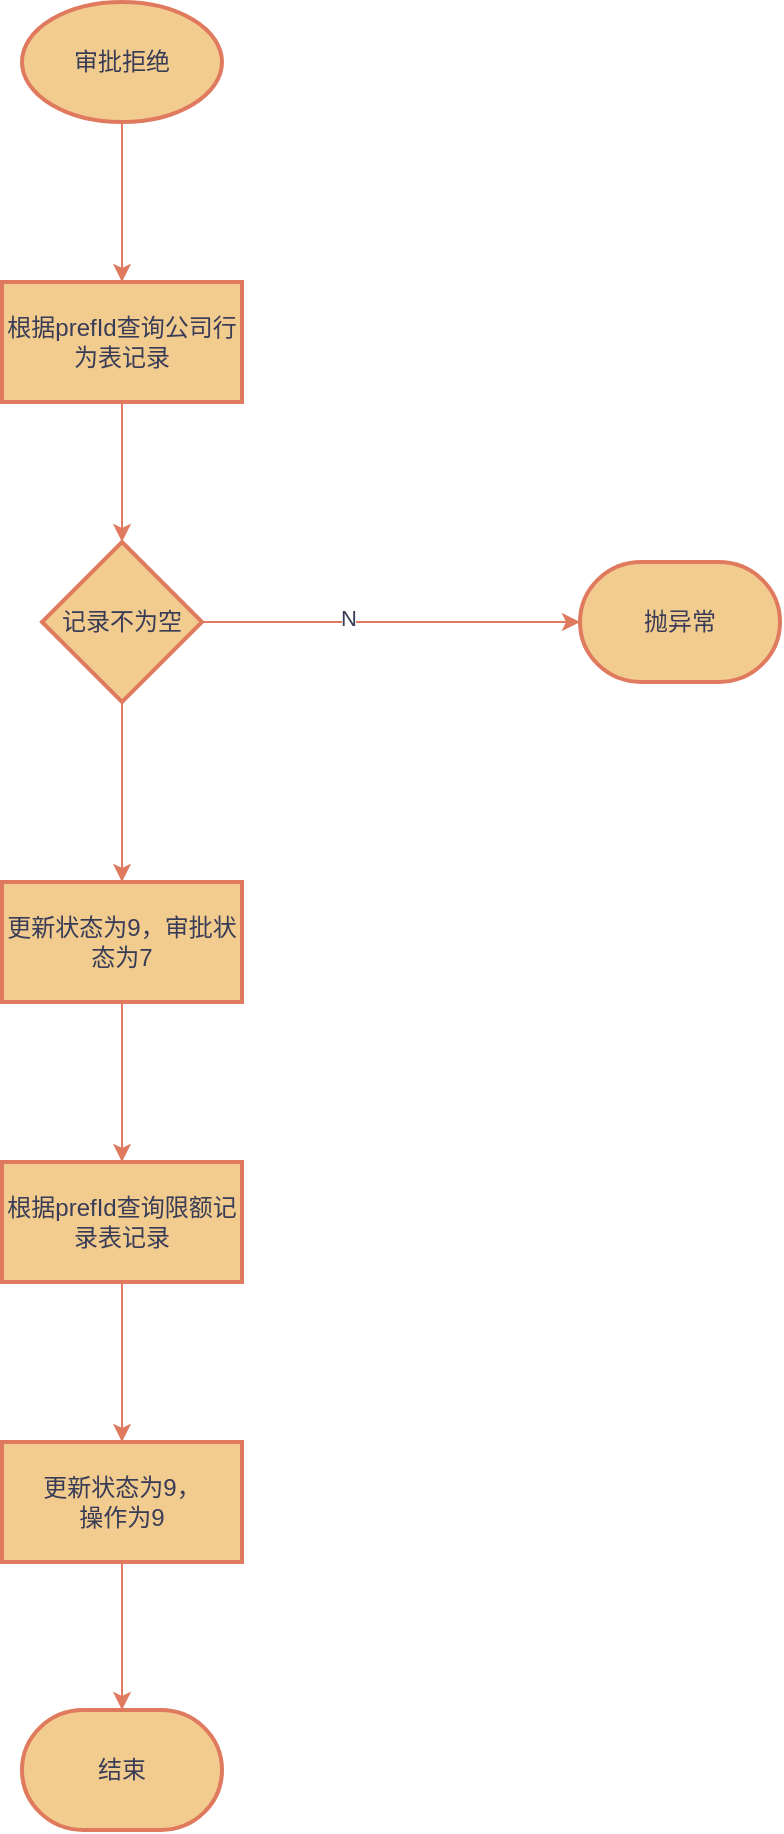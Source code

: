 <mxfile version="24.7.12">
  <diagram name="第 1 页" id="NFcAwC_h-Sjk0Ew6CtU0">
    <mxGraphModel dx="1434" dy="738" grid="0" gridSize="10" guides="1" tooltips="1" connect="1" arrows="1" fold="1" page="0" pageScale="1" pageWidth="827" pageHeight="1169" math="0" shadow="0">
      <root>
        <mxCell id="0" />
        <mxCell id="1" parent="0" />
        <mxCell id="ji5jKgd54IJvKmhF62ud-3" value="" style="edgeStyle=orthogonalEdgeStyle;rounded=0;orthogonalLoop=1;jettySize=auto;html=1;strokeColor=#E07A5F;fontColor=#393C56;fillColor=#F2CC8F;" edge="1" parent="1" source="ji5jKgd54IJvKmhF62ud-1" target="ji5jKgd54IJvKmhF62ud-2">
          <mxGeometry relative="1" as="geometry" />
        </mxCell>
        <mxCell id="ji5jKgd54IJvKmhF62ud-1" value="审批拒绝" style="strokeWidth=2;html=1;shape=mxgraph.flowchart.start_1;whiteSpace=wrap;strokeColor=#E07A5F;fontColor=#393C56;fillColor=#F2CC8F;" vertex="1" parent="1">
          <mxGeometry x="210" y="104" width="100" height="60" as="geometry" />
        </mxCell>
        <mxCell id="ji5jKgd54IJvKmhF62ud-5" value="" style="edgeStyle=orthogonalEdgeStyle;rounded=0;orthogonalLoop=1;jettySize=auto;html=1;strokeColor=#E07A5F;fontColor=#393C56;fillColor=#F2CC8F;" edge="1" parent="1" source="ji5jKgd54IJvKmhF62ud-2" target="ji5jKgd54IJvKmhF62ud-4">
          <mxGeometry relative="1" as="geometry" />
        </mxCell>
        <mxCell id="ji5jKgd54IJvKmhF62ud-2" value="根据prefId查询公司行为表记录" style="whiteSpace=wrap;html=1;fillColor=#F2CC8F;strokeColor=#E07A5F;fontColor=#393C56;strokeWidth=2;" vertex="1" parent="1">
          <mxGeometry x="200" y="244" width="120" height="60" as="geometry" />
        </mxCell>
        <mxCell id="ji5jKgd54IJvKmhF62ud-7" style="edgeStyle=orthogonalEdgeStyle;rounded=0;orthogonalLoop=1;jettySize=auto;html=1;exitX=1;exitY=0.5;exitDx=0;exitDy=0;strokeColor=#E07A5F;fontColor=#393C56;fillColor=#F2CC8F;" edge="1" parent="1" source="ji5jKgd54IJvKmhF62ud-4" target="ji5jKgd54IJvKmhF62ud-6">
          <mxGeometry relative="1" as="geometry" />
        </mxCell>
        <mxCell id="ji5jKgd54IJvKmhF62ud-8" value="N" style="edgeLabel;html=1;align=center;verticalAlign=middle;resizable=0;points=[];strokeColor=#E07A5F;fontColor=#393C56;fillColor=#F2CC8F;" vertex="1" connectable="0" parent="ji5jKgd54IJvKmhF62ud-7">
          <mxGeometry x="-0.228" y="2" relative="1" as="geometry">
            <mxPoint as="offset" />
          </mxGeometry>
        </mxCell>
        <mxCell id="ji5jKgd54IJvKmhF62ud-10" value="" style="edgeStyle=orthogonalEdgeStyle;rounded=0;orthogonalLoop=1;jettySize=auto;html=1;strokeColor=#E07A5F;fontColor=#393C56;fillColor=#F2CC8F;" edge="1" parent="1" source="ji5jKgd54IJvKmhF62ud-4" target="ji5jKgd54IJvKmhF62ud-9">
          <mxGeometry relative="1" as="geometry" />
        </mxCell>
        <mxCell id="ji5jKgd54IJvKmhF62ud-4" value="记录不为空" style="rhombus;whiteSpace=wrap;html=1;fillColor=#F2CC8F;strokeColor=#E07A5F;fontColor=#393C56;strokeWidth=2;" vertex="1" parent="1">
          <mxGeometry x="220" y="374" width="80" height="80" as="geometry" />
        </mxCell>
        <mxCell id="ji5jKgd54IJvKmhF62ud-6" value="抛异常" style="strokeWidth=2;html=1;shape=mxgraph.flowchart.terminator;whiteSpace=wrap;strokeColor=#E07A5F;fontColor=#393C56;fillColor=#F2CC8F;" vertex="1" parent="1">
          <mxGeometry x="489" y="384" width="100" height="60" as="geometry" />
        </mxCell>
        <mxCell id="ji5jKgd54IJvKmhF62ud-12" value="" style="edgeStyle=orthogonalEdgeStyle;rounded=0;orthogonalLoop=1;jettySize=auto;html=1;strokeColor=#E07A5F;fontColor=#393C56;fillColor=#F2CC8F;" edge="1" parent="1" source="ji5jKgd54IJvKmhF62ud-9" target="ji5jKgd54IJvKmhF62ud-11">
          <mxGeometry relative="1" as="geometry" />
        </mxCell>
        <mxCell id="ji5jKgd54IJvKmhF62ud-9" value="更新状态为9，审批状态为7" style="whiteSpace=wrap;html=1;fillColor=#F2CC8F;strokeColor=#E07A5F;fontColor=#393C56;strokeWidth=2;" vertex="1" parent="1">
          <mxGeometry x="200" y="544" width="120" height="60" as="geometry" />
        </mxCell>
        <mxCell id="ji5jKgd54IJvKmhF62ud-14" value="" style="edgeStyle=orthogonalEdgeStyle;rounded=0;orthogonalLoop=1;jettySize=auto;html=1;strokeColor=#E07A5F;fontColor=#393C56;fillColor=#F2CC8F;" edge="1" parent="1" source="ji5jKgd54IJvKmhF62ud-11" target="ji5jKgd54IJvKmhF62ud-13">
          <mxGeometry relative="1" as="geometry" />
        </mxCell>
        <mxCell id="ji5jKgd54IJvKmhF62ud-11" value="根据prefId查询限额记录表记录" style="whiteSpace=wrap;html=1;fillColor=#F2CC8F;strokeColor=#E07A5F;fontColor=#393C56;strokeWidth=2;" vertex="1" parent="1">
          <mxGeometry x="200" y="684" width="120" height="60" as="geometry" />
        </mxCell>
        <mxCell id="ji5jKgd54IJvKmhF62ud-13" value="更新状态为9，&lt;div&gt;操作为9&lt;/div&gt;" style="whiteSpace=wrap;html=1;fillColor=#F2CC8F;strokeColor=#E07A5F;fontColor=#393C56;strokeWidth=2;" vertex="1" parent="1">
          <mxGeometry x="200" y="824" width="120" height="60" as="geometry" />
        </mxCell>
        <mxCell id="ji5jKgd54IJvKmhF62ud-15" value="结束" style="strokeWidth=2;html=1;shape=mxgraph.flowchart.terminator;whiteSpace=wrap;strokeColor=#E07A5F;fontColor=#393C56;fillColor=#F2CC8F;" vertex="1" parent="1">
          <mxGeometry x="210" y="958" width="100" height="60" as="geometry" />
        </mxCell>
        <mxCell id="ji5jKgd54IJvKmhF62ud-16" style="edgeStyle=orthogonalEdgeStyle;rounded=0;orthogonalLoop=1;jettySize=auto;html=1;exitX=0.5;exitY=1;exitDx=0;exitDy=0;entryX=0.5;entryY=0;entryDx=0;entryDy=0;entryPerimeter=0;strokeColor=#E07A5F;fontColor=#393C56;fillColor=#F2CC8F;" edge="1" parent="1" source="ji5jKgd54IJvKmhF62ud-13" target="ji5jKgd54IJvKmhF62ud-15">
          <mxGeometry relative="1" as="geometry" />
        </mxCell>
      </root>
    </mxGraphModel>
  </diagram>
</mxfile>
